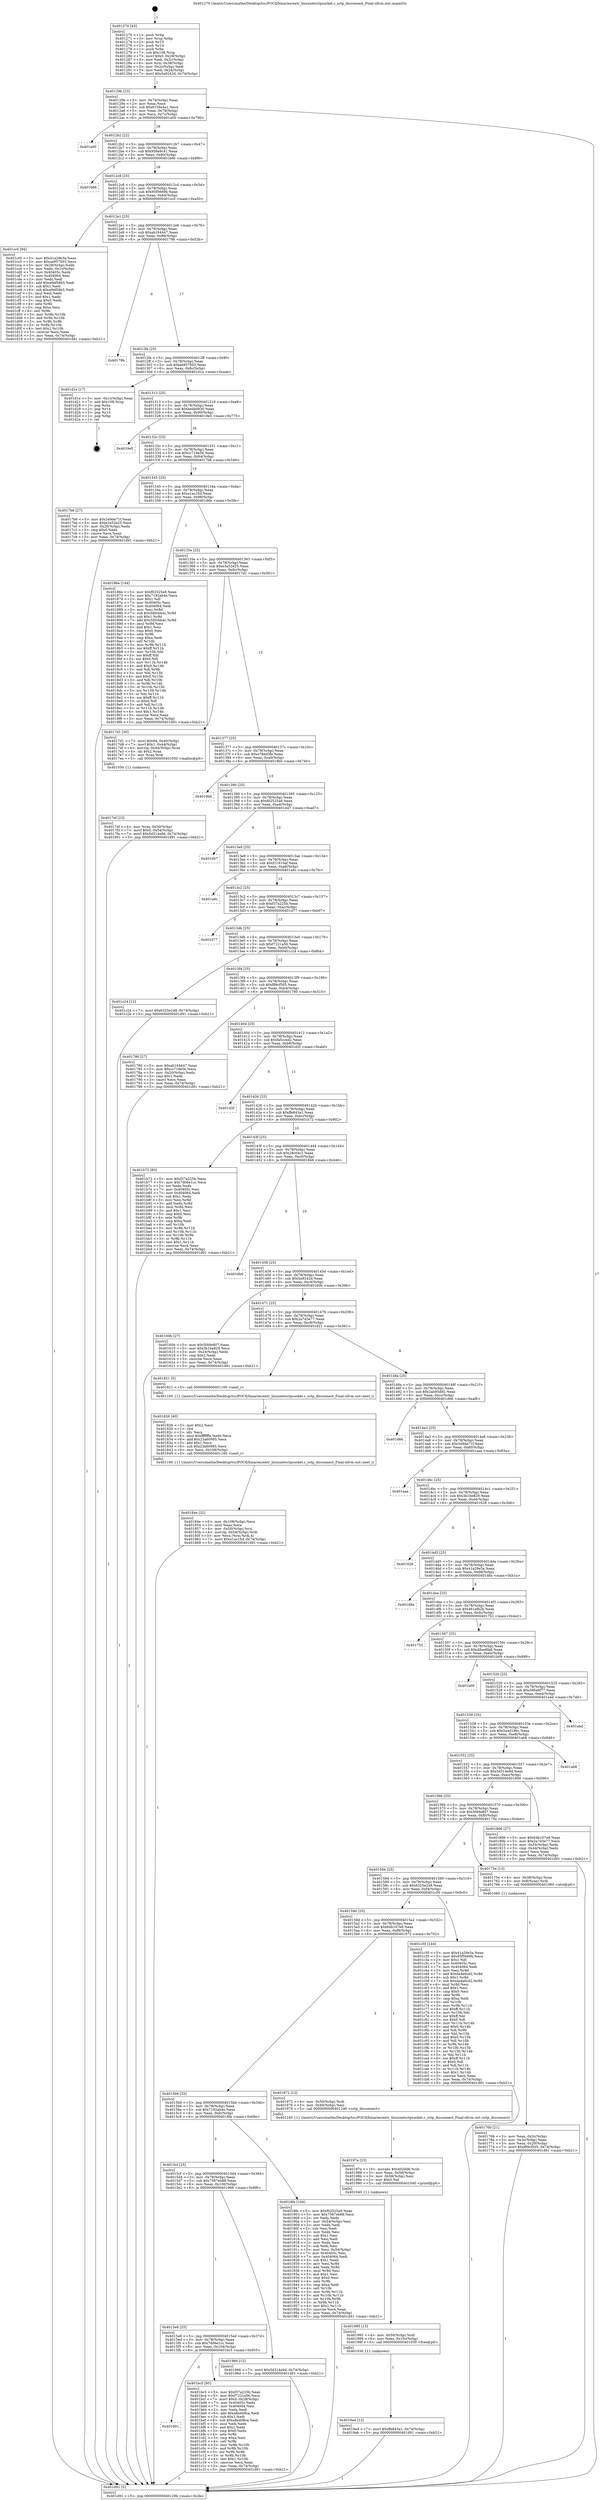 digraph "0x401270" {
  label = "0x401270 (/mnt/c/Users/mathe/Desktop/tcc/POCII/binaries/extr_linuxnetsctpsocket.c_sctp_disconnect_Final-ollvm.out::main(0))"
  labelloc = "t"
  node[shape=record]

  Entry [label="",width=0.3,height=0.3,shape=circle,fillcolor=black,style=filled]
  "0x40129b" [label="{
     0x40129b [23]\l
     | [instrs]\l
     &nbsp;&nbsp;0x40129b \<+3\>: mov -0x74(%rbp),%eax\l
     &nbsp;&nbsp;0x40129e \<+2\>: mov %eax,%ecx\l
     &nbsp;&nbsp;0x4012a0 \<+6\>: sub $0x9159a4a1,%ecx\l
     &nbsp;&nbsp;0x4012a6 \<+3\>: mov %eax,-0x78(%rbp)\l
     &nbsp;&nbsp;0x4012a9 \<+3\>: mov %ecx,-0x7c(%rbp)\l
     &nbsp;&nbsp;0x4012ac \<+6\>: je 0000000000401a00 \<main+0x790\>\l
  }"]
  "0x401a00" [label="{
     0x401a00\l
  }", style=dashed]
  "0x4012b2" [label="{
     0x4012b2 [22]\l
     | [instrs]\l
     &nbsp;&nbsp;0x4012b2 \<+5\>: jmp 00000000004012b7 \<main+0x47\>\l
     &nbsp;&nbsp;0x4012b7 \<+3\>: mov -0x78(%rbp),%eax\l
     &nbsp;&nbsp;0x4012ba \<+5\>: sub $0x958a9c41,%eax\l
     &nbsp;&nbsp;0x4012bf \<+3\>: mov %eax,-0x80(%rbp)\l
     &nbsp;&nbsp;0x4012c2 \<+6\>: je 0000000000401b66 \<main+0x8f6\>\l
  }"]
  Exit [label="",width=0.3,height=0.3,shape=circle,fillcolor=black,style=filled,peripheries=2]
  "0x401b66" [label="{
     0x401b66\l
  }", style=dashed]
  "0x4012c8" [label="{
     0x4012c8 [25]\l
     | [instrs]\l
     &nbsp;&nbsp;0x4012c8 \<+5\>: jmp 00000000004012cd \<main+0x5d\>\l
     &nbsp;&nbsp;0x4012cd \<+3\>: mov -0x78(%rbp),%eax\l
     &nbsp;&nbsp;0x4012d0 \<+5\>: sub $0x95f5669b,%eax\l
     &nbsp;&nbsp;0x4012d5 \<+6\>: mov %eax,-0x84(%rbp)\l
     &nbsp;&nbsp;0x4012db \<+6\>: je 0000000000401cc0 \<main+0xa50\>\l
  }"]
  "0x401601" [label="{
     0x401601\l
  }", style=dashed]
  "0x401cc0" [label="{
     0x401cc0 [94]\l
     | [instrs]\l
     &nbsp;&nbsp;0x401cc0 \<+5\>: mov $0x41a29e3a,%eax\l
     &nbsp;&nbsp;0x401cc5 \<+5\>: mov $0xae957503,%ecx\l
     &nbsp;&nbsp;0x401cca \<+3\>: mov -0x28(%rbp),%edx\l
     &nbsp;&nbsp;0x401ccd \<+3\>: mov %edx,-0x1c(%rbp)\l
     &nbsp;&nbsp;0x401cd0 \<+7\>: mov 0x40405c,%edx\l
     &nbsp;&nbsp;0x401cd7 \<+7\>: mov 0x404064,%esi\l
     &nbsp;&nbsp;0x401cde \<+2\>: mov %edx,%edi\l
     &nbsp;&nbsp;0x401ce0 \<+6\>: add $0xa9ef58b5,%edi\l
     &nbsp;&nbsp;0x401ce6 \<+3\>: sub $0x1,%edi\l
     &nbsp;&nbsp;0x401ce9 \<+6\>: sub $0xa9ef58b5,%edi\l
     &nbsp;&nbsp;0x401cef \<+3\>: imul %edi,%edx\l
     &nbsp;&nbsp;0x401cf2 \<+3\>: and $0x1,%edx\l
     &nbsp;&nbsp;0x401cf5 \<+3\>: cmp $0x0,%edx\l
     &nbsp;&nbsp;0x401cf8 \<+4\>: sete %r8b\l
     &nbsp;&nbsp;0x401cfc \<+3\>: cmp $0xa,%esi\l
     &nbsp;&nbsp;0x401cff \<+4\>: setl %r9b\l
     &nbsp;&nbsp;0x401d03 \<+3\>: mov %r8b,%r10b\l
     &nbsp;&nbsp;0x401d06 \<+3\>: and %r9b,%r10b\l
     &nbsp;&nbsp;0x401d09 \<+3\>: xor %r9b,%r8b\l
     &nbsp;&nbsp;0x401d0c \<+3\>: or %r8b,%r10b\l
     &nbsp;&nbsp;0x401d0f \<+4\>: test $0x1,%r10b\l
     &nbsp;&nbsp;0x401d13 \<+3\>: cmovne %ecx,%eax\l
     &nbsp;&nbsp;0x401d16 \<+3\>: mov %eax,-0x74(%rbp)\l
     &nbsp;&nbsp;0x401d19 \<+5\>: jmp 0000000000401d91 \<main+0xb21\>\l
  }"]
  "0x4012e1" [label="{
     0x4012e1 [25]\l
     | [instrs]\l
     &nbsp;&nbsp;0x4012e1 \<+5\>: jmp 00000000004012e6 \<main+0x76\>\l
     &nbsp;&nbsp;0x4012e6 \<+3\>: mov -0x78(%rbp),%eax\l
     &nbsp;&nbsp;0x4012e9 \<+5\>: sub $0xab164447,%eax\l
     &nbsp;&nbsp;0x4012ee \<+6\>: mov %eax,-0x88(%rbp)\l
     &nbsp;&nbsp;0x4012f4 \<+6\>: je 000000000040179b \<main+0x52b\>\l
  }"]
  "0x401bc5" [label="{
     0x401bc5 [95]\l
     | [instrs]\l
     &nbsp;&nbsp;0x401bc5 \<+5\>: mov $0xf37a225b,%eax\l
     &nbsp;&nbsp;0x401bca \<+5\>: mov $0xf7221a56,%ecx\l
     &nbsp;&nbsp;0x401bcf \<+7\>: movl $0x0,-0x28(%rbp)\l
     &nbsp;&nbsp;0x401bd6 \<+7\>: mov 0x40405c,%edx\l
     &nbsp;&nbsp;0x401bdd \<+7\>: mov 0x404064,%esi\l
     &nbsp;&nbsp;0x401be4 \<+2\>: mov %edx,%edi\l
     &nbsp;&nbsp;0x401be6 \<+6\>: add $0xa8a408ca,%edi\l
     &nbsp;&nbsp;0x401bec \<+3\>: sub $0x1,%edi\l
     &nbsp;&nbsp;0x401bef \<+6\>: sub $0xa8a408ca,%edi\l
     &nbsp;&nbsp;0x401bf5 \<+3\>: imul %edi,%edx\l
     &nbsp;&nbsp;0x401bf8 \<+3\>: and $0x1,%edx\l
     &nbsp;&nbsp;0x401bfb \<+3\>: cmp $0x0,%edx\l
     &nbsp;&nbsp;0x401bfe \<+4\>: sete %r8b\l
     &nbsp;&nbsp;0x401c02 \<+3\>: cmp $0xa,%esi\l
     &nbsp;&nbsp;0x401c05 \<+4\>: setl %r9b\l
     &nbsp;&nbsp;0x401c09 \<+3\>: mov %r8b,%r10b\l
     &nbsp;&nbsp;0x401c0c \<+3\>: and %r9b,%r10b\l
     &nbsp;&nbsp;0x401c0f \<+3\>: xor %r9b,%r8b\l
     &nbsp;&nbsp;0x401c12 \<+3\>: or %r8b,%r10b\l
     &nbsp;&nbsp;0x401c15 \<+4\>: test $0x1,%r10b\l
     &nbsp;&nbsp;0x401c19 \<+3\>: cmovne %ecx,%eax\l
     &nbsp;&nbsp;0x401c1c \<+3\>: mov %eax,-0x74(%rbp)\l
     &nbsp;&nbsp;0x401c1f \<+5\>: jmp 0000000000401d91 \<main+0xb21\>\l
  }"]
  "0x40179b" [label="{
     0x40179b\l
  }", style=dashed]
  "0x4012fa" [label="{
     0x4012fa [25]\l
     | [instrs]\l
     &nbsp;&nbsp;0x4012fa \<+5\>: jmp 00000000004012ff \<main+0x8f\>\l
     &nbsp;&nbsp;0x4012ff \<+3\>: mov -0x78(%rbp),%eax\l
     &nbsp;&nbsp;0x401302 \<+5\>: sub $0xae957503,%eax\l
     &nbsp;&nbsp;0x401307 \<+6\>: mov %eax,-0x8c(%rbp)\l
     &nbsp;&nbsp;0x40130d \<+6\>: je 0000000000401d1e \<main+0xaae\>\l
  }"]
  "0x4019a4" [label="{
     0x4019a4 [12]\l
     | [instrs]\l
     &nbsp;&nbsp;0x4019a4 \<+7\>: movl $0xffe843a1,-0x74(%rbp)\l
     &nbsp;&nbsp;0x4019ab \<+5\>: jmp 0000000000401d91 \<main+0xb21\>\l
  }"]
  "0x401d1e" [label="{
     0x401d1e [17]\l
     | [instrs]\l
     &nbsp;&nbsp;0x401d1e \<+3\>: mov -0x1c(%rbp),%eax\l
     &nbsp;&nbsp;0x401d21 \<+7\>: add $0x108,%rsp\l
     &nbsp;&nbsp;0x401d28 \<+1\>: pop %rbx\l
     &nbsp;&nbsp;0x401d29 \<+2\>: pop %r14\l
     &nbsp;&nbsp;0x401d2b \<+2\>: pop %r15\l
     &nbsp;&nbsp;0x401d2d \<+1\>: pop %rbp\l
     &nbsp;&nbsp;0x401d2e \<+1\>: ret\l
  }"]
  "0x401313" [label="{
     0x401313 [25]\l
     | [instrs]\l
     &nbsp;&nbsp;0x401313 \<+5\>: jmp 0000000000401318 \<main+0xa8\>\l
     &nbsp;&nbsp;0x401318 \<+3\>: mov -0x78(%rbp),%eax\l
     &nbsp;&nbsp;0x40131b \<+5\>: sub $0xbeda0830,%eax\l
     &nbsp;&nbsp;0x401320 \<+6\>: mov %eax,-0x90(%rbp)\l
     &nbsp;&nbsp;0x401326 \<+6\>: je 00000000004019e5 \<main+0x775\>\l
  }"]
  "0x401995" [label="{
     0x401995 [15]\l
     | [instrs]\l
     &nbsp;&nbsp;0x401995 \<+4\>: mov -0x50(%rbp),%rdi\l
     &nbsp;&nbsp;0x401999 \<+6\>: mov %eax,-0x10c(%rbp)\l
     &nbsp;&nbsp;0x40199f \<+5\>: call 0000000000401030 \<free@plt\>\l
     | [calls]\l
     &nbsp;&nbsp;0x401030 \{1\} (unknown)\l
  }"]
  "0x4019e5" [label="{
     0x4019e5\l
  }", style=dashed]
  "0x40132c" [label="{
     0x40132c [25]\l
     | [instrs]\l
     &nbsp;&nbsp;0x40132c \<+5\>: jmp 0000000000401331 \<main+0xc1\>\l
     &nbsp;&nbsp;0x401331 \<+3\>: mov -0x78(%rbp),%eax\l
     &nbsp;&nbsp;0x401334 \<+5\>: sub $0xcc718e56,%eax\l
     &nbsp;&nbsp;0x401339 \<+6\>: mov %eax,-0x94(%rbp)\l
     &nbsp;&nbsp;0x40133f \<+6\>: je 00000000004017b6 \<main+0x546\>\l
  }"]
  "0x40197e" [label="{
     0x40197e [23]\l
     | [instrs]\l
     &nbsp;&nbsp;0x40197e \<+10\>: movabs $0x4020d6,%rdi\l
     &nbsp;&nbsp;0x401988 \<+3\>: mov %eax,-0x58(%rbp)\l
     &nbsp;&nbsp;0x40198b \<+3\>: mov -0x58(%rbp),%esi\l
     &nbsp;&nbsp;0x40198e \<+2\>: mov $0x0,%al\l
     &nbsp;&nbsp;0x401990 \<+5\>: call 0000000000401040 \<printf@plt\>\l
     | [calls]\l
     &nbsp;&nbsp;0x401040 \{1\} (unknown)\l
  }"]
  "0x4017b6" [label="{
     0x4017b6 [27]\l
     | [instrs]\l
     &nbsp;&nbsp;0x4017b6 \<+5\>: mov $0x349de71f,%eax\l
     &nbsp;&nbsp;0x4017bb \<+5\>: mov $0xe3a52e25,%ecx\l
     &nbsp;&nbsp;0x4017c0 \<+3\>: mov -0x20(%rbp),%edx\l
     &nbsp;&nbsp;0x4017c3 \<+3\>: cmp $0x0,%edx\l
     &nbsp;&nbsp;0x4017c6 \<+3\>: cmove %ecx,%eax\l
     &nbsp;&nbsp;0x4017c9 \<+3\>: mov %eax,-0x74(%rbp)\l
     &nbsp;&nbsp;0x4017cc \<+5\>: jmp 0000000000401d91 \<main+0xb21\>\l
  }"]
  "0x401345" [label="{
     0x401345 [25]\l
     | [instrs]\l
     &nbsp;&nbsp;0x401345 \<+5\>: jmp 000000000040134a \<main+0xda\>\l
     &nbsp;&nbsp;0x40134a \<+3\>: mov -0x78(%rbp),%eax\l
     &nbsp;&nbsp;0x40134d \<+5\>: sub $0xe1ac1fcf,%eax\l
     &nbsp;&nbsp;0x401352 \<+6\>: mov %eax,-0x98(%rbp)\l
     &nbsp;&nbsp;0x401358 \<+6\>: je 000000000040186e \<main+0x5fe\>\l
  }"]
  "0x4015e8" [label="{
     0x4015e8 [25]\l
     | [instrs]\l
     &nbsp;&nbsp;0x4015e8 \<+5\>: jmp 00000000004015ed \<main+0x37d\>\l
     &nbsp;&nbsp;0x4015ed \<+3\>: mov -0x78(%rbp),%eax\l
     &nbsp;&nbsp;0x4015f0 \<+5\>: sub $0x7d06e1cc,%eax\l
     &nbsp;&nbsp;0x4015f5 \<+6\>: mov %eax,-0x104(%rbp)\l
     &nbsp;&nbsp;0x4015fb \<+6\>: je 0000000000401bc5 \<main+0x955\>\l
  }"]
  "0x40186e" [label="{
     0x40186e [144]\l
     | [instrs]\l
     &nbsp;&nbsp;0x40186e \<+5\>: mov $0xf02525a9,%eax\l
     &nbsp;&nbsp;0x401873 \<+5\>: mov $0x7192ab4e,%ecx\l
     &nbsp;&nbsp;0x401878 \<+2\>: mov $0x1,%dl\l
     &nbsp;&nbsp;0x40187a \<+7\>: mov 0x40405c,%esi\l
     &nbsp;&nbsp;0x401881 \<+7\>: mov 0x404064,%edi\l
     &nbsp;&nbsp;0x401888 \<+3\>: mov %esi,%r8d\l
     &nbsp;&nbsp;0x40188b \<+7\>: sub $0x3d0cbb4c,%r8d\l
     &nbsp;&nbsp;0x401892 \<+4\>: sub $0x1,%r8d\l
     &nbsp;&nbsp;0x401896 \<+7\>: add $0x3d0cbb4c,%r8d\l
     &nbsp;&nbsp;0x40189d \<+4\>: imul %r8d,%esi\l
     &nbsp;&nbsp;0x4018a1 \<+3\>: and $0x1,%esi\l
     &nbsp;&nbsp;0x4018a4 \<+3\>: cmp $0x0,%esi\l
     &nbsp;&nbsp;0x4018a7 \<+4\>: sete %r9b\l
     &nbsp;&nbsp;0x4018ab \<+3\>: cmp $0xa,%edi\l
     &nbsp;&nbsp;0x4018ae \<+4\>: setl %r10b\l
     &nbsp;&nbsp;0x4018b2 \<+3\>: mov %r9b,%r11b\l
     &nbsp;&nbsp;0x4018b5 \<+4\>: xor $0xff,%r11b\l
     &nbsp;&nbsp;0x4018b9 \<+3\>: mov %r10b,%bl\l
     &nbsp;&nbsp;0x4018bc \<+3\>: xor $0xff,%bl\l
     &nbsp;&nbsp;0x4018bf \<+3\>: xor $0x0,%dl\l
     &nbsp;&nbsp;0x4018c2 \<+3\>: mov %r11b,%r14b\l
     &nbsp;&nbsp;0x4018c5 \<+4\>: and $0x0,%r14b\l
     &nbsp;&nbsp;0x4018c9 \<+3\>: and %dl,%r9b\l
     &nbsp;&nbsp;0x4018cc \<+3\>: mov %bl,%r15b\l
     &nbsp;&nbsp;0x4018cf \<+4\>: and $0x0,%r15b\l
     &nbsp;&nbsp;0x4018d3 \<+3\>: and %dl,%r10b\l
     &nbsp;&nbsp;0x4018d6 \<+3\>: or %r9b,%r14b\l
     &nbsp;&nbsp;0x4018d9 \<+3\>: or %r10b,%r15b\l
     &nbsp;&nbsp;0x4018dc \<+3\>: xor %r15b,%r14b\l
     &nbsp;&nbsp;0x4018df \<+3\>: or %bl,%r11b\l
     &nbsp;&nbsp;0x4018e2 \<+4\>: xor $0xff,%r11b\l
     &nbsp;&nbsp;0x4018e6 \<+3\>: or $0x0,%dl\l
     &nbsp;&nbsp;0x4018e9 \<+3\>: and %dl,%r11b\l
     &nbsp;&nbsp;0x4018ec \<+3\>: or %r11b,%r14b\l
     &nbsp;&nbsp;0x4018ef \<+4\>: test $0x1,%r14b\l
     &nbsp;&nbsp;0x4018f3 \<+3\>: cmovne %ecx,%eax\l
     &nbsp;&nbsp;0x4018f6 \<+3\>: mov %eax,-0x74(%rbp)\l
     &nbsp;&nbsp;0x4018f9 \<+5\>: jmp 0000000000401d91 \<main+0xb21\>\l
  }"]
  "0x40135e" [label="{
     0x40135e [25]\l
     | [instrs]\l
     &nbsp;&nbsp;0x40135e \<+5\>: jmp 0000000000401363 \<main+0xf3\>\l
     &nbsp;&nbsp;0x401363 \<+3\>: mov -0x78(%rbp),%eax\l
     &nbsp;&nbsp;0x401366 \<+5\>: sub $0xe3a52e25,%eax\l
     &nbsp;&nbsp;0x40136b \<+6\>: mov %eax,-0x9c(%rbp)\l
     &nbsp;&nbsp;0x401371 \<+6\>: je 00000000004017d1 \<main+0x561\>\l
  }"]
  "0x401966" [label="{
     0x401966 [12]\l
     | [instrs]\l
     &nbsp;&nbsp;0x401966 \<+7\>: movl $0x5d314a9d,-0x74(%rbp)\l
     &nbsp;&nbsp;0x40196d \<+5\>: jmp 0000000000401d91 \<main+0xb21\>\l
  }"]
  "0x4017d1" [label="{
     0x4017d1 [30]\l
     | [instrs]\l
     &nbsp;&nbsp;0x4017d1 \<+7\>: movl $0x64,-0x40(%rbp)\l
     &nbsp;&nbsp;0x4017d8 \<+7\>: movl $0x1,-0x44(%rbp)\l
     &nbsp;&nbsp;0x4017df \<+4\>: movslq -0x44(%rbp),%rax\l
     &nbsp;&nbsp;0x4017e3 \<+4\>: shl $0x2,%rax\l
     &nbsp;&nbsp;0x4017e7 \<+3\>: mov %rax,%rdi\l
     &nbsp;&nbsp;0x4017ea \<+5\>: call 0000000000401050 \<malloc@plt\>\l
     | [calls]\l
     &nbsp;&nbsp;0x401050 \{1\} (unknown)\l
  }"]
  "0x401377" [label="{
     0x401377 [25]\l
     | [instrs]\l
     &nbsp;&nbsp;0x401377 \<+5\>: jmp 000000000040137c \<main+0x10c\>\l
     &nbsp;&nbsp;0x40137c \<+3\>: mov -0x78(%rbp),%eax\l
     &nbsp;&nbsp;0x40137f \<+5\>: sub $0xe78dd3fe,%eax\l
     &nbsp;&nbsp;0x401384 \<+6\>: mov %eax,-0xa0(%rbp)\l
     &nbsp;&nbsp;0x40138a \<+6\>: je 00000000004019b0 \<main+0x740\>\l
  }"]
  "0x4015cf" [label="{
     0x4015cf [25]\l
     | [instrs]\l
     &nbsp;&nbsp;0x4015cf \<+5\>: jmp 00000000004015d4 \<main+0x364\>\l
     &nbsp;&nbsp;0x4015d4 \<+3\>: mov -0x78(%rbp),%eax\l
     &nbsp;&nbsp;0x4015d7 \<+5\>: sub $0x7587eb88,%eax\l
     &nbsp;&nbsp;0x4015dc \<+6\>: mov %eax,-0x100(%rbp)\l
     &nbsp;&nbsp;0x4015e2 \<+6\>: je 0000000000401966 \<main+0x6f6\>\l
  }"]
  "0x4019b0" [label="{
     0x4019b0\l
  }", style=dashed]
  "0x401390" [label="{
     0x401390 [25]\l
     | [instrs]\l
     &nbsp;&nbsp;0x401390 \<+5\>: jmp 0000000000401395 \<main+0x125\>\l
     &nbsp;&nbsp;0x401395 \<+3\>: mov -0x78(%rbp),%eax\l
     &nbsp;&nbsp;0x401398 \<+5\>: sub $0xf02525a9,%eax\l
     &nbsp;&nbsp;0x40139d \<+6\>: mov %eax,-0xa4(%rbp)\l
     &nbsp;&nbsp;0x4013a3 \<+6\>: je 0000000000401d47 \<main+0xad7\>\l
  }"]
  "0x4018fe" [label="{
     0x4018fe [104]\l
     | [instrs]\l
     &nbsp;&nbsp;0x4018fe \<+5\>: mov $0xf02525a9,%eax\l
     &nbsp;&nbsp;0x401903 \<+5\>: mov $0x7587eb88,%ecx\l
     &nbsp;&nbsp;0x401908 \<+2\>: xor %edx,%edx\l
     &nbsp;&nbsp;0x40190a \<+3\>: mov -0x54(%rbp),%esi\l
     &nbsp;&nbsp;0x40190d \<+2\>: mov %edx,%edi\l
     &nbsp;&nbsp;0x40190f \<+2\>: sub %esi,%edi\l
     &nbsp;&nbsp;0x401911 \<+2\>: mov %edx,%esi\l
     &nbsp;&nbsp;0x401913 \<+3\>: sub $0x1,%esi\l
     &nbsp;&nbsp;0x401916 \<+2\>: add %esi,%edi\l
     &nbsp;&nbsp;0x401918 \<+2\>: mov %edx,%esi\l
     &nbsp;&nbsp;0x40191a \<+2\>: sub %edi,%esi\l
     &nbsp;&nbsp;0x40191c \<+3\>: mov %esi,-0x54(%rbp)\l
     &nbsp;&nbsp;0x40191f \<+7\>: mov 0x40405c,%esi\l
     &nbsp;&nbsp;0x401926 \<+7\>: mov 0x404064,%edi\l
     &nbsp;&nbsp;0x40192d \<+3\>: sub $0x1,%edx\l
     &nbsp;&nbsp;0x401930 \<+3\>: mov %esi,%r8d\l
     &nbsp;&nbsp;0x401933 \<+3\>: add %edx,%r8d\l
     &nbsp;&nbsp;0x401936 \<+4\>: imul %r8d,%esi\l
     &nbsp;&nbsp;0x40193a \<+3\>: and $0x1,%esi\l
     &nbsp;&nbsp;0x40193d \<+3\>: cmp $0x0,%esi\l
     &nbsp;&nbsp;0x401940 \<+4\>: sete %r9b\l
     &nbsp;&nbsp;0x401944 \<+3\>: cmp $0xa,%edi\l
     &nbsp;&nbsp;0x401947 \<+4\>: setl %r10b\l
     &nbsp;&nbsp;0x40194b \<+3\>: mov %r9b,%r11b\l
     &nbsp;&nbsp;0x40194e \<+3\>: and %r10b,%r11b\l
     &nbsp;&nbsp;0x401951 \<+3\>: xor %r10b,%r9b\l
     &nbsp;&nbsp;0x401954 \<+3\>: or %r9b,%r11b\l
     &nbsp;&nbsp;0x401957 \<+4\>: test $0x1,%r11b\l
     &nbsp;&nbsp;0x40195b \<+3\>: cmovne %ecx,%eax\l
     &nbsp;&nbsp;0x40195e \<+3\>: mov %eax,-0x74(%rbp)\l
     &nbsp;&nbsp;0x401961 \<+5\>: jmp 0000000000401d91 \<main+0xb21\>\l
  }"]
  "0x401d47" [label="{
     0x401d47\l
  }", style=dashed]
  "0x4013a9" [label="{
     0x4013a9 [25]\l
     | [instrs]\l
     &nbsp;&nbsp;0x4013a9 \<+5\>: jmp 00000000004013ae \<main+0x13e\>\l
     &nbsp;&nbsp;0x4013ae \<+3\>: mov -0x78(%rbp),%eax\l
     &nbsp;&nbsp;0x4013b1 \<+5\>: sub $0xf21910af,%eax\l
     &nbsp;&nbsp;0x4013b6 \<+6\>: mov %eax,-0xa8(%rbp)\l
     &nbsp;&nbsp;0x4013bc \<+6\>: je 0000000000401a6c \<main+0x7fc\>\l
  }"]
  "0x4015b6" [label="{
     0x4015b6 [25]\l
     | [instrs]\l
     &nbsp;&nbsp;0x4015b6 \<+5\>: jmp 00000000004015bb \<main+0x34b\>\l
     &nbsp;&nbsp;0x4015bb \<+3\>: mov -0x78(%rbp),%eax\l
     &nbsp;&nbsp;0x4015be \<+5\>: sub $0x7192ab4e,%eax\l
     &nbsp;&nbsp;0x4015c3 \<+6\>: mov %eax,-0xfc(%rbp)\l
     &nbsp;&nbsp;0x4015c9 \<+6\>: je 00000000004018fe \<main+0x68e\>\l
  }"]
  "0x401a6c" [label="{
     0x401a6c\l
  }", style=dashed]
  "0x4013c2" [label="{
     0x4013c2 [25]\l
     | [instrs]\l
     &nbsp;&nbsp;0x4013c2 \<+5\>: jmp 00000000004013c7 \<main+0x157\>\l
     &nbsp;&nbsp;0x4013c7 \<+3\>: mov -0x78(%rbp),%eax\l
     &nbsp;&nbsp;0x4013ca \<+5\>: sub $0xf37a225b,%eax\l
     &nbsp;&nbsp;0x4013cf \<+6\>: mov %eax,-0xac(%rbp)\l
     &nbsp;&nbsp;0x4013d5 \<+6\>: je 0000000000401d77 \<main+0xb07\>\l
  }"]
  "0x401972" [label="{
     0x401972 [12]\l
     | [instrs]\l
     &nbsp;&nbsp;0x401972 \<+4\>: mov -0x50(%rbp),%rdi\l
     &nbsp;&nbsp;0x401976 \<+3\>: mov -0x40(%rbp),%esi\l
     &nbsp;&nbsp;0x401979 \<+5\>: call 0000000000401240 \<sctp_disconnect\>\l
     | [calls]\l
     &nbsp;&nbsp;0x401240 \{1\} (/mnt/c/Users/mathe/Desktop/tcc/POCII/binaries/extr_linuxnetsctpsocket.c_sctp_disconnect_Final-ollvm.out::sctp_disconnect)\l
  }"]
  "0x401d77" [label="{
     0x401d77\l
  }", style=dashed]
  "0x4013db" [label="{
     0x4013db [25]\l
     | [instrs]\l
     &nbsp;&nbsp;0x4013db \<+5\>: jmp 00000000004013e0 \<main+0x170\>\l
     &nbsp;&nbsp;0x4013e0 \<+3\>: mov -0x78(%rbp),%eax\l
     &nbsp;&nbsp;0x4013e3 \<+5\>: sub $0xf7221a56,%eax\l
     &nbsp;&nbsp;0x4013e8 \<+6\>: mov %eax,-0xb0(%rbp)\l
     &nbsp;&nbsp;0x4013ee \<+6\>: je 0000000000401c24 \<main+0x9b4\>\l
  }"]
  "0x40159d" [label="{
     0x40159d [25]\l
     | [instrs]\l
     &nbsp;&nbsp;0x40159d \<+5\>: jmp 00000000004015a2 \<main+0x332\>\l
     &nbsp;&nbsp;0x4015a2 \<+3\>: mov -0x78(%rbp),%eax\l
     &nbsp;&nbsp;0x4015a5 \<+5\>: sub $0x64b107e8,%eax\l
     &nbsp;&nbsp;0x4015aa \<+6\>: mov %eax,-0xf8(%rbp)\l
     &nbsp;&nbsp;0x4015b0 \<+6\>: je 0000000000401972 \<main+0x702\>\l
  }"]
  "0x401c24" [label="{
     0x401c24 [12]\l
     | [instrs]\l
     &nbsp;&nbsp;0x401c24 \<+7\>: movl $0x6325e248,-0x74(%rbp)\l
     &nbsp;&nbsp;0x401c2b \<+5\>: jmp 0000000000401d91 \<main+0xb21\>\l
  }"]
  "0x4013f4" [label="{
     0x4013f4 [25]\l
     | [instrs]\l
     &nbsp;&nbsp;0x4013f4 \<+5\>: jmp 00000000004013f9 \<main+0x189\>\l
     &nbsp;&nbsp;0x4013f9 \<+3\>: mov -0x78(%rbp),%eax\l
     &nbsp;&nbsp;0x4013fc \<+5\>: sub $0xf89cf505,%eax\l
     &nbsp;&nbsp;0x401401 \<+6\>: mov %eax,-0xb4(%rbp)\l
     &nbsp;&nbsp;0x401407 \<+6\>: je 0000000000401780 \<main+0x510\>\l
  }"]
  "0x401c30" [label="{
     0x401c30 [144]\l
     | [instrs]\l
     &nbsp;&nbsp;0x401c30 \<+5\>: mov $0x41a29e3a,%eax\l
     &nbsp;&nbsp;0x401c35 \<+5\>: mov $0x95f5669b,%ecx\l
     &nbsp;&nbsp;0x401c3a \<+2\>: mov $0x1,%dl\l
     &nbsp;&nbsp;0x401c3c \<+7\>: mov 0x40405c,%esi\l
     &nbsp;&nbsp;0x401c43 \<+7\>: mov 0x404064,%edi\l
     &nbsp;&nbsp;0x401c4a \<+3\>: mov %esi,%r8d\l
     &nbsp;&nbsp;0x401c4d \<+7\>: add $0xda4a6cd2,%r8d\l
     &nbsp;&nbsp;0x401c54 \<+4\>: sub $0x1,%r8d\l
     &nbsp;&nbsp;0x401c58 \<+7\>: sub $0xda4a6cd2,%r8d\l
     &nbsp;&nbsp;0x401c5f \<+4\>: imul %r8d,%esi\l
     &nbsp;&nbsp;0x401c63 \<+3\>: and $0x1,%esi\l
     &nbsp;&nbsp;0x401c66 \<+3\>: cmp $0x0,%esi\l
     &nbsp;&nbsp;0x401c69 \<+4\>: sete %r9b\l
     &nbsp;&nbsp;0x401c6d \<+3\>: cmp $0xa,%edi\l
     &nbsp;&nbsp;0x401c70 \<+4\>: setl %r10b\l
     &nbsp;&nbsp;0x401c74 \<+3\>: mov %r9b,%r11b\l
     &nbsp;&nbsp;0x401c77 \<+4\>: xor $0xff,%r11b\l
     &nbsp;&nbsp;0x401c7b \<+3\>: mov %r10b,%bl\l
     &nbsp;&nbsp;0x401c7e \<+3\>: xor $0xff,%bl\l
     &nbsp;&nbsp;0x401c81 \<+3\>: xor $0x0,%dl\l
     &nbsp;&nbsp;0x401c84 \<+3\>: mov %r11b,%r14b\l
     &nbsp;&nbsp;0x401c87 \<+4\>: and $0x0,%r14b\l
     &nbsp;&nbsp;0x401c8b \<+3\>: and %dl,%r9b\l
     &nbsp;&nbsp;0x401c8e \<+3\>: mov %bl,%r15b\l
     &nbsp;&nbsp;0x401c91 \<+4\>: and $0x0,%r15b\l
     &nbsp;&nbsp;0x401c95 \<+3\>: and %dl,%r10b\l
     &nbsp;&nbsp;0x401c98 \<+3\>: or %r9b,%r14b\l
     &nbsp;&nbsp;0x401c9b \<+3\>: or %r10b,%r15b\l
     &nbsp;&nbsp;0x401c9e \<+3\>: xor %r15b,%r14b\l
     &nbsp;&nbsp;0x401ca1 \<+3\>: or %bl,%r11b\l
     &nbsp;&nbsp;0x401ca4 \<+4\>: xor $0xff,%r11b\l
     &nbsp;&nbsp;0x401ca8 \<+3\>: or $0x0,%dl\l
     &nbsp;&nbsp;0x401cab \<+3\>: and %dl,%r11b\l
     &nbsp;&nbsp;0x401cae \<+3\>: or %r11b,%r14b\l
     &nbsp;&nbsp;0x401cb1 \<+4\>: test $0x1,%r14b\l
     &nbsp;&nbsp;0x401cb5 \<+3\>: cmovne %ecx,%eax\l
     &nbsp;&nbsp;0x401cb8 \<+3\>: mov %eax,-0x74(%rbp)\l
     &nbsp;&nbsp;0x401cbb \<+5\>: jmp 0000000000401d91 \<main+0xb21\>\l
  }"]
  "0x401780" [label="{
     0x401780 [27]\l
     | [instrs]\l
     &nbsp;&nbsp;0x401780 \<+5\>: mov $0xab164447,%eax\l
     &nbsp;&nbsp;0x401785 \<+5\>: mov $0xcc718e56,%ecx\l
     &nbsp;&nbsp;0x40178a \<+3\>: mov -0x20(%rbp),%edx\l
     &nbsp;&nbsp;0x40178d \<+3\>: cmp $0x1,%edx\l
     &nbsp;&nbsp;0x401790 \<+3\>: cmovl %ecx,%eax\l
     &nbsp;&nbsp;0x401793 \<+3\>: mov %eax,-0x74(%rbp)\l
     &nbsp;&nbsp;0x401796 \<+5\>: jmp 0000000000401d91 \<main+0xb21\>\l
  }"]
  "0x40140d" [label="{
     0x40140d [25]\l
     | [instrs]\l
     &nbsp;&nbsp;0x40140d \<+5\>: jmp 0000000000401412 \<main+0x1a2\>\l
     &nbsp;&nbsp;0x401412 \<+3\>: mov -0x78(%rbp),%eax\l
     &nbsp;&nbsp;0x401415 \<+5\>: sub $0xfa5cced2,%eax\l
     &nbsp;&nbsp;0x40141a \<+6\>: mov %eax,-0xb8(%rbp)\l
     &nbsp;&nbsp;0x401420 \<+6\>: je 0000000000401d2f \<main+0xabf\>\l
  }"]
  "0x40184e" [label="{
     0x40184e [32]\l
     | [instrs]\l
     &nbsp;&nbsp;0x40184e \<+6\>: mov -0x108(%rbp),%ecx\l
     &nbsp;&nbsp;0x401854 \<+3\>: imul %eax,%ecx\l
     &nbsp;&nbsp;0x401857 \<+4\>: mov -0x50(%rbp),%rsi\l
     &nbsp;&nbsp;0x40185b \<+4\>: movslq -0x54(%rbp),%rdi\l
     &nbsp;&nbsp;0x40185f \<+3\>: mov %ecx,(%rsi,%rdi,4)\l
     &nbsp;&nbsp;0x401862 \<+7\>: movl $0xe1ac1fcf,-0x74(%rbp)\l
     &nbsp;&nbsp;0x401869 \<+5\>: jmp 0000000000401d91 \<main+0xb21\>\l
  }"]
  "0x401d2f" [label="{
     0x401d2f\l
  }", style=dashed]
  "0x401426" [label="{
     0x401426 [25]\l
     | [instrs]\l
     &nbsp;&nbsp;0x401426 \<+5\>: jmp 000000000040142b \<main+0x1bb\>\l
     &nbsp;&nbsp;0x40142b \<+3\>: mov -0x78(%rbp),%eax\l
     &nbsp;&nbsp;0x40142e \<+5\>: sub $0xffe843a1,%eax\l
     &nbsp;&nbsp;0x401433 \<+6\>: mov %eax,-0xbc(%rbp)\l
     &nbsp;&nbsp;0x401439 \<+6\>: je 0000000000401b72 \<main+0x902\>\l
  }"]
  "0x401826" [label="{
     0x401826 [40]\l
     | [instrs]\l
     &nbsp;&nbsp;0x401826 \<+5\>: mov $0x2,%ecx\l
     &nbsp;&nbsp;0x40182b \<+1\>: cltd\l
     &nbsp;&nbsp;0x40182c \<+2\>: idiv %ecx\l
     &nbsp;&nbsp;0x40182e \<+6\>: imul $0xfffffffe,%edx,%ecx\l
     &nbsp;&nbsp;0x401834 \<+6\>: add $0x23a60985,%ecx\l
     &nbsp;&nbsp;0x40183a \<+3\>: add $0x1,%ecx\l
     &nbsp;&nbsp;0x40183d \<+6\>: sub $0x23a60985,%ecx\l
     &nbsp;&nbsp;0x401843 \<+6\>: mov %ecx,-0x108(%rbp)\l
     &nbsp;&nbsp;0x401849 \<+5\>: call 0000000000401160 \<next_i\>\l
     | [calls]\l
     &nbsp;&nbsp;0x401160 \{1\} (/mnt/c/Users/mathe/Desktop/tcc/POCII/binaries/extr_linuxnetsctpsocket.c_sctp_disconnect_Final-ollvm.out::next_i)\l
  }"]
  "0x401b72" [label="{
     0x401b72 [83]\l
     | [instrs]\l
     &nbsp;&nbsp;0x401b72 \<+5\>: mov $0xf37a225b,%eax\l
     &nbsp;&nbsp;0x401b77 \<+5\>: mov $0x7d06e1cc,%ecx\l
     &nbsp;&nbsp;0x401b7c \<+2\>: xor %edx,%edx\l
     &nbsp;&nbsp;0x401b7e \<+7\>: mov 0x40405c,%esi\l
     &nbsp;&nbsp;0x401b85 \<+7\>: mov 0x404064,%edi\l
     &nbsp;&nbsp;0x401b8c \<+3\>: sub $0x1,%edx\l
     &nbsp;&nbsp;0x401b8f \<+3\>: mov %esi,%r8d\l
     &nbsp;&nbsp;0x401b92 \<+3\>: add %edx,%r8d\l
     &nbsp;&nbsp;0x401b95 \<+4\>: imul %r8d,%esi\l
     &nbsp;&nbsp;0x401b99 \<+3\>: and $0x1,%esi\l
     &nbsp;&nbsp;0x401b9c \<+3\>: cmp $0x0,%esi\l
     &nbsp;&nbsp;0x401b9f \<+4\>: sete %r9b\l
     &nbsp;&nbsp;0x401ba3 \<+3\>: cmp $0xa,%edi\l
     &nbsp;&nbsp;0x401ba6 \<+4\>: setl %r10b\l
     &nbsp;&nbsp;0x401baa \<+3\>: mov %r9b,%r11b\l
     &nbsp;&nbsp;0x401bad \<+3\>: and %r10b,%r11b\l
     &nbsp;&nbsp;0x401bb0 \<+3\>: xor %r10b,%r9b\l
     &nbsp;&nbsp;0x401bb3 \<+3\>: or %r9b,%r11b\l
     &nbsp;&nbsp;0x401bb6 \<+4\>: test $0x1,%r11b\l
     &nbsp;&nbsp;0x401bba \<+3\>: cmovne %ecx,%eax\l
     &nbsp;&nbsp;0x401bbd \<+3\>: mov %eax,-0x74(%rbp)\l
     &nbsp;&nbsp;0x401bc0 \<+5\>: jmp 0000000000401d91 \<main+0xb21\>\l
  }"]
  "0x40143f" [label="{
     0x40143f [25]\l
     | [instrs]\l
     &nbsp;&nbsp;0x40143f \<+5\>: jmp 0000000000401444 \<main+0x1d4\>\l
     &nbsp;&nbsp;0x401444 \<+3\>: mov -0x78(%rbp),%eax\l
     &nbsp;&nbsp;0x401447 \<+5\>: sub $0x28c04c1,%eax\l
     &nbsp;&nbsp;0x40144c \<+6\>: mov %eax,-0xc0(%rbp)\l
     &nbsp;&nbsp;0x401452 \<+6\>: je 00000000004016b6 \<main+0x446\>\l
  }"]
  "0x4017ef" [label="{
     0x4017ef [23]\l
     | [instrs]\l
     &nbsp;&nbsp;0x4017ef \<+4\>: mov %rax,-0x50(%rbp)\l
     &nbsp;&nbsp;0x4017f3 \<+7\>: movl $0x0,-0x54(%rbp)\l
     &nbsp;&nbsp;0x4017fa \<+7\>: movl $0x5d314a9d,-0x74(%rbp)\l
     &nbsp;&nbsp;0x401801 \<+5\>: jmp 0000000000401d91 \<main+0xb21\>\l
  }"]
  "0x4016b6" [label="{
     0x4016b6\l
  }", style=dashed]
  "0x401458" [label="{
     0x401458 [25]\l
     | [instrs]\l
     &nbsp;&nbsp;0x401458 \<+5\>: jmp 000000000040145d \<main+0x1ed\>\l
     &nbsp;&nbsp;0x40145d \<+3\>: mov -0x78(%rbp),%eax\l
     &nbsp;&nbsp;0x401460 \<+5\>: sub $0x5a9242d,%eax\l
     &nbsp;&nbsp;0x401465 \<+6\>: mov %eax,-0xc4(%rbp)\l
     &nbsp;&nbsp;0x40146b \<+6\>: je 000000000040160b \<main+0x39b\>\l
  }"]
  "0x40176b" [label="{
     0x40176b [21]\l
     | [instrs]\l
     &nbsp;&nbsp;0x40176b \<+3\>: mov %eax,-0x3c(%rbp)\l
     &nbsp;&nbsp;0x40176e \<+3\>: mov -0x3c(%rbp),%eax\l
     &nbsp;&nbsp;0x401771 \<+3\>: mov %eax,-0x20(%rbp)\l
     &nbsp;&nbsp;0x401774 \<+7\>: movl $0xf89cf505,-0x74(%rbp)\l
     &nbsp;&nbsp;0x40177b \<+5\>: jmp 0000000000401d91 \<main+0xb21\>\l
  }"]
  "0x40160b" [label="{
     0x40160b [27]\l
     | [instrs]\l
     &nbsp;&nbsp;0x40160b \<+5\>: mov $0x5f49e807,%eax\l
     &nbsp;&nbsp;0x401610 \<+5\>: mov $0x3b1be829,%ecx\l
     &nbsp;&nbsp;0x401615 \<+3\>: mov -0x24(%rbp),%edx\l
     &nbsp;&nbsp;0x401618 \<+3\>: cmp $0x2,%edx\l
     &nbsp;&nbsp;0x40161b \<+3\>: cmovne %ecx,%eax\l
     &nbsp;&nbsp;0x40161e \<+3\>: mov %eax,-0x74(%rbp)\l
     &nbsp;&nbsp;0x401621 \<+5\>: jmp 0000000000401d91 \<main+0xb21\>\l
  }"]
  "0x401471" [label="{
     0x401471 [25]\l
     | [instrs]\l
     &nbsp;&nbsp;0x401471 \<+5\>: jmp 0000000000401476 \<main+0x206\>\l
     &nbsp;&nbsp;0x401476 \<+3\>: mov -0x78(%rbp),%eax\l
     &nbsp;&nbsp;0x401479 \<+5\>: sub $0x2a7d3e77,%eax\l
     &nbsp;&nbsp;0x40147e \<+6\>: mov %eax,-0xc8(%rbp)\l
     &nbsp;&nbsp;0x401484 \<+6\>: je 0000000000401821 \<main+0x5b1\>\l
  }"]
  "0x401d91" [label="{
     0x401d91 [5]\l
     | [instrs]\l
     &nbsp;&nbsp;0x401d91 \<+5\>: jmp 000000000040129b \<main+0x2b\>\l
  }"]
  "0x401270" [label="{
     0x401270 [43]\l
     | [instrs]\l
     &nbsp;&nbsp;0x401270 \<+1\>: push %rbp\l
     &nbsp;&nbsp;0x401271 \<+3\>: mov %rsp,%rbp\l
     &nbsp;&nbsp;0x401274 \<+2\>: push %r15\l
     &nbsp;&nbsp;0x401276 \<+2\>: push %r14\l
     &nbsp;&nbsp;0x401278 \<+1\>: push %rbx\l
     &nbsp;&nbsp;0x401279 \<+7\>: sub $0x108,%rsp\l
     &nbsp;&nbsp;0x401280 \<+7\>: movl $0x0,-0x28(%rbp)\l
     &nbsp;&nbsp;0x401287 \<+3\>: mov %edi,-0x2c(%rbp)\l
     &nbsp;&nbsp;0x40128a \<+4\>: mov %rsi,-0x38(%rbp)\l
     &nbsp;&nbsp;0x40128e \<+3\>: mov -0x2c(%rbp),%edi\l
     &nbsp;&nbsp;0x401291 \<+3\>: mov %edi,-0x24(%rbp)\l
     &nbsp;&nbsp;0x401294 \<+7\>: movl $0x5a9242d,-0x74(%rbp)\l
  }"]
  "0x401584" [label="{
     0x401584 [25]\l
     | [instrs]\l
     &nbsp;&nbsp;0x401584 \<+5\>: jmp 0000000000401589 \<main+0x319\>\l
     &nbsp;&nbsp;0x401589 \<+3\>: mov -0x78(%rbp),%eax\l
     &nbsp;&nbsp;0x40158c \<+5\>: sub $0x6325e248,%eax\l
     &nbsp;&nbsp;0x401591 \<+6\>: mov %eax,-0xf4(%rbp)\l
     &nbsp;&nbsp;0x401597 \<+6\>: je 0000000000401c30 \<main+0x9c0\>\l
  }"]
  "0x401821" [label="{
     0x401821 [5]\l
     | [instrs]\l
     &nbsp;&nbsp;0x401821 \<+5\>: call 0000000000401160 \<next_i\>\l
     | [calls]\l
     &nbsp;&nbsp;0x401160 \{1\} (/mnt/c/Users/mathe/Desktop/tcc/POCII/binaries/extr_linuxnetsctpsocket.c_sctp_disconnect_Final-ollvm.out::next_i)\l
  }"]
  "0x40148a" [label="{
     0x40148a [25]\l
     | [instrs]\l
     &nbsp;&nbsp;0x40148a \<+5\>: jmp 000000000040148f \<main+0x21f\>\l
     &nbsp;&nbsp;0x40148f \<+3\>: mov -0x78(%rbp),%eax\l
     &nbsp;&nbsp;0x401492 \<+5\>: sub $0x2ab95d92,%eax\l
     &nbsp;&nbsp;0x401497 \<+6\>: mov %eax,-0xcc(%rbp)\l
     &nbsp;&nbsp;0x40149d \<+6\>: je 0000000000401d66 \<main+0xaf6\>\l
  }"]
  "0x40175e" [label="{
     0x40175e [13]\l
     | [instrs]\l
     &nbsp;&nbsp;0x40175e \<+4\>: mov -0x38(%rbp),%rax\l
     &nbsp;&nbsp;0x401762 \<+4\>: mov 0x8(%rax),%rdi\l
     &nbsp;&nbsp;0x401766 \<+5\>: call 0000000000401060 \<atoi@plt\>\l
     | [calls]\l
     &nbsp;&nbsp;0x401060 \{1\} (unknown)\l
  }"]
  "0x401d66" [label="{
     0x401d66\l
  }", style=dashed]
  "0x4014a3" [label="{
     0x4014a3 [25]\l
     | [instrs]\l
     &nbsp;&nbsp;0x4014a3 \<+5\>: jmp 00000000004014a8 \<main+0x238\>\l
     &nbsp;&nbsp;0x4014a8 \<+3\>: mov -0x78(%rbp),%eax\l
     &nbsp;&nbsp;0x4014ab \<+5\>: sub $0x349de71f,%eax\l
     &nbsp;&nbsp;0x4014b0 \<+6\>: mov %eax,-0xd0(%rbp)\l
     &nbsp;&nbsp;0x4014b6 \<+6\>: je 0000000000401aaa \<main+0x83a\>\l
  }"]
  "0x40156b" [label="{
     0x40156b [25]\l
     | [instrs]\l
     &nbsp;&nbsp;0x40156b \<+5\>: jmp 0000000000401570 \<main+0x300\>\l
     &nbsp;&nbsp;0x401570 \<+3\>: mov -0x78(%rbp),%eax\l
     &nbsp;&nbsp;0x401573 \<+5\>: sub $0x5f49e807,%eax\l
     &nbsp;&nbsp;0x401578 \<+6\>: mov %eax,-0xf0(%rbp)\l
     &nbsp;&nbsp;0x40157e \<+6\>: je 000000000040175e \<main+0x4ee\>\l
  }"]
  "0x401aaa" [label="{
     0x401aaa\l
  }", style=dashed]
  "0x4014bc" [label="{
     0x4014bc [25]\l
     | [instrs]\l
     &nbsp;&nbsp;0x4014bc \<+5\>: jmp 00000000004014c1 \<main+0x251\>\l
     &nbsp;&nbsp;0x4014c1 \<+3\>: mov -0x78(%rbp),%eax\l
     &nbsp;&nbsp;0x4014c4 \<+5\>: sub $0x3b1be829,%eax\l
     &nbsp;&nbsp;0x4014c9 \<+6\>: mov %eax,-0xd4(%rbp)\l
     &nbsp;&nbsp;0x4014cf \<+6\>: je 0000000000401626 \<main+0x3b6\>\l
  }"]
  "0x401806" [label="{
     0x401806 [27]\l
     | [instrs]\l
     &nbsp;&nbsp;0x401806 \<+5\>: mov $0x64b107e8,%eax\l
     &nbsp;&nbsp;0x40180b \<+5\>: mov $0x2a7d3e77,%ecx\l
     &nbsp;&nbsp;0x401810 \<+3\>: mov -0x54(%rbp),%edx\l
     &nbsp;&nbsp;0x401813 \<+3\>: cmp -0x44(%rbp),%edx\l
     &nbsp;&nbsp;0x401816 \<+3\>: cmovl %ecx,%eax\l
     &nbsp;&nbsp;0x401819 \<+3\>: mov %eax,-0x74(%rbp)\l
     &nbsp;&nbsp;0x40181c \<+5\>: jmp 0000000000401d91 \<main+0xb21\>\l
  }"]
  "0x401626" [label="{
     0x401626\l
  }", style=dashed]
  "0x4014d5" [label="{
     0x4014d5 [25]\l
     | [instrs]\l
     &nbsp;&nbsp;0x4014d5 \<+5\>: jmp 00000000004014da \<main+0x26a\>\l
     &nbsp;&nbsp;0x4014da \<+3\>: mov -0x78(%rbp),%eax\l
     &nbsp;&nbsp;0x4014dd \<+5\>: sub $0x41a29e3a,%eax\l
     &nbsp;&nbsp;0x4014e2 \<+6\>: mov %eax,-0xd8(%rbp)\l
     &nbsp;&nbsp;0x4014e8 \<+6\>: je 0000000000401d8a \<main+0xb1a\>\l
  }"]
  "0x401552" [label="{
     0x401552 [25]\l
     | [instrs]\l
     &nbsp;&nbsp;0x401552 \<+5\>: jmp 0000000000401557 \<main+0x2e7\>\l
     &nbsp;&nbsp;0x401557 \<+3\>: mov -0x78(%rbp),%eax\l
     &nbsp;&nbsp;0x40155a \<+5\>: sub $0x5d314a9d,%eax\l
     &nbsp;&nbsp;0x40155f \<+6\>: mov %eax,-0xec(%rbp)\l
     &nbsp;&nbsp;0x401565 \<+6\>: je 0000000000401806 \<main+0x596\>\l
  }"]
  "0x401d8a" [label="{
     0x401d8a\l
  }", style=dashed]
  "0x4014ee" [label="{
     0x4014ee [25]\l
     | [instrs]\l
     &nbsp;&nbsp;0x4014ee \<+5\>: jmp 00000000004014f3 \<main+0x283\>\l
     &nbsp;&nbsp;0x4014f3 \<+3\>: mov -0x78(%rbp),%eax\l
     &nbsp;&nbsp;0x4014f6 \<+5\>: sub $0x461efb2b,%eax\l
     &nbsp;&nbsp;0x4014fb \<+6\>: mov %eax,-0xdc(%rbp)\l
     &nbsp;&nbsp;0x401501 \<+6\>: je 0000000000401752 \<main+0x4e2\>\l
  }"]
  "0x401ab6" [label="{
     0x401ab6\l
  }", style=dashed]
  "0x401752" [label="{
     0x401752\l
  }", style=dashed]
  "0x401507" [label="{
     0x401507 [25]\l
     | [instrs]\l
     &nbsp;&nbsp;0x401507 \<+5\>: jmp 000000000040150c \<main+0x29c\>\l
     &nbsp;&nbsp;0x40150c \<+3\>: mov -0x78(%rbp),%eax\l
     &nbsp;&nbsp;0x40150f \<+5\>: sub $0x48ae8fa6,%eax\l
     &nbsp;&nbsp;0x401514 \<+6\>: mov %eax,-0xe0(%rbp)\l
     &nbsp;&nbsp;0x40151a \<+6\>: je 0000000000401b09 \<main+0x899\>\l
  }"]
  "0x401539" [label="{
     0x401539 [25]\l
     | [instrs]\l
     &nbsp;&nbsp;0x401539 \<+5\>: jmp 000000000040153e \<main+0x2ce\>\l
     &nbsp;&nbsp;0x40153e \<+3\>: mov -0x78(%rbp),%eax\l
     &nbsp;&nbsp;0x401541 \<+5\>: sub $0x5a4d196c,%eax\l
     &nbsp;&nbsp;0x401546 \<+6\>: mov %eax,-0xe8(%rbp)\l
     &nbsp;&nbsp;0x40154c \<+6\>: je 0000000000401ab6 \<main+0x846\>\l
  }"]
  "0x401b09" [label="{
     0x401b09\l
  }", style=dashed]
  "0x401520" [label="{
     0x401520 [25]\l
     | [instrs]\l
     &nbsp;&nbsp;0x401520 \<+5\>: jmp 0000000000401525 \<main+0x2b5\>\l
     &nbsp;&nbsp;0x401525 \<+3\>: mov -0x78(%rbp),%eax\l
     &nbsp;&nbsp;0x401528 \<+5\>: sub $0x586a9f77,%eax\l
     &nbsp;&nbsp;0x40152d \<+6\>: mov %eax,-0xe4(%rbp)\l
     &nbsp;&nbsp;0x401533 \<+6\>: je 0000000000401a4d \<main+0x7dd\>\l
  }"]
  "0x401a4d" [label="{
     0x401a4d\l
  }", style=dashed]
  Entry -> "0x401270" [label=" 1"]
  "0x40129b" -> "0x401a00" [label=" 0"]
  "0x40129b" -> "0x4012b2" [label=" 18"]
  "0x401d1e" -> Exit [label=" 1"]
  "0x4012b2" -> "0x401b66" [label=" 0"]
  "0x4012b2" -> "0x4012c8" [label=" 18"]
  "0x401cc0" -> "0x401d91" [label=" 1"]
  "0x4012c8" -> "0x401cc0" [label=" 1"]
  "0x4012c8" -> "0x4012e1" [label=" 17"]
  "0x401c30" -> "0x401d91" [label=" 1"]
  "0x4012e1" -> "0x40179b" [label=" 0"]
  "0x4012e1" -> "0x4012fa" [label=" 17"]
  "0x401c24" -> "0x401d91" [label=" 1"]
  "0x4012fa" -> "0x401d1e" [label=" 1"]
  "0x4012fa" -> "0x401313" [label=" 16"]
  "0x4015e8" -> "0x401601" [label=" 0"]
  "0x401313" -> "0x4019e5" [label=" 0"]
  "0x401313" -> "0x40132c" [label=" 16"]
  "0x4015e8" -> "0x401bc5" [label=" 1"]
  "0x40132c" -> "0x4017b6" [label=" 1"]
  "0x40132c" -> "0x401345" [label=" 15"]
  "0x401bc5" -> "0x401d91" [label=" 1"]
  "0x401345" -> "0x40186e" [label=" 1"]
  "0x401345" -> "0x40135e" [label=" 14"]
  "0x401b72" -> "0x401d91" [label=" 1"]
  "0x40135e" -> "0x4017d1" [label=" 1"]
  "0x40135e" -> "0x401377" [label=" 13"]
  "0x4019a4" -> "0x401d91" [label=" 1"]
  "0x401377" -> "0x4019b0" [label=" 0"]
  "0x401377" -> "0x401390" [label=" 13"]
  "0x40197e" -> "0x401995" [label=" 1"]
  "0x401390" -> "0x401d47" [label=" 0"]
  "0x401390" -> "0x4013a9" [label=" 13"]
  "0x401972" -> "0x40197e" [label=" 1"]
  "0x4013a9" -> "0x401a6c" [label=" 0"]
  "0x4013a9" -> "0x4013c2" [label=" 13"]
  "0x4015cf" -> "0x4015e8" [label=" 1"]
  "0x4013c2" -> "0x401d77" [label=" 0"]
  "0x4013c2" -> "0x4013db" [label=" 13"]
  "0x4015cf" -> "0x401966" [label=" 1"]
  "0x4013db" -> "0x401c24" [label=" 1"]
  "0x4013db" -> "0x4013f4" [label=" 12"]
  "0x4018fe" -> "0x401d91" [label=" 1"]
  "0x4013f4" -> "0x401780" [label=" 1"]
  "0x4013f4" -> "0x40140d" [label=" 11"]
  "0x4015b6" -> "0x4015cf" [label=" 2"]
  "0x40140d" -> "0x401d2f" [label=" 0"]
  "0x40140d" -> "0x401426" [label=" 11"]
  "0x401966" -> "0x401d91" [label=" 1"]
  "0x401426" -> "0x401b72" [label=" 1"]
  "0x401426" -> "0x40143f" [label=" 10"]
  "0x40159d" -> "0x4015b6" [label=" 3"]
  "0x40143f" -> "0x4016b6" [label=" 0"]
  "0x40143f" -> "0x401458" [label=" 10"]
  "0x40159d" -> "0x401972" [label=" 1"]
  "0x401458" -> "0x40160b" [label=" 1"]
  "0x401458" -> "0x401471" [label=" 9"]
  "0x40160b" -> "0x401d91" [label=" 1"]
  "0x401270" -> "0x40129b" [label=" 1"]
  "0x401d91" -> "0x40129b" [label=" 17"]
  "0x401995" -> "0x4019a4" [label=" 1"]
  "0x401471" -> "0x401821" [label=" 1"]
  "0x401471" -> "0x40148a" [label=" 8"]
  "0x401584" -> "0x40159d" [label=" 4"]
  "0x40148a" -> "0x401d66" [label=" 0"]
  "0x40148a" -> "0x4014a3" [label=" 8"]
  "0x401584" -> "0x401c30" [label=" 1"]
  "0x4014a3" -> "0x401aaa" [label=" 0"]
  "0x4014a3" -> "0x4014bc" [label=" 8"]
  "0x40186e" -> "0x401d91" [label=" 1"]
  "0x4014bc" -> "0x401626" [label=" 0"]
  "0x4014bc" -> "0x4014d5" [label=" 8"]
  "0x40184e" -> "0x401d91" [label=" 1"]
  "0x4014d5" -> "0x401d8a" [label=" 0"]
  "0x4014d5" -> "0x4014ee" [label=" 8"]
  "0x401821" -> "0x401826" [label=" 1"]
  "0x4014ee" -> "0x401752" [label=" 0"]
  "0x4014ee" -> "0x401507" [label=" 8"]
  "0x401806" -> "0x401d91" [label=" 2"]
  "0x401507" -> "0x401b09" [label=" 0"]
  "0x401507" -> "0x401520" [label=" 8"]
  "0x4017d1" -> "0x4017ef" [label=" 1"]
  "0x401520" -> "0x401a4d" [label=" 0"]
  "0x401520" -> "0x401539" [label=" 8"]
  "0x4017ef" -> "0x401d91" [label=" 1"]
  "0x401539" -> "0x401ab6" [label=" 0"]
  "0x401539" -> "0x401552" [label=" 8"]
  "0x401826" -> "0x40184e" [label=" 1"]
  "0x401552" -> "0x401806" [label=" 2"]
  "0x401552" -> "0x40156b" [label=" 6"]
  "0x4015b6" -> "0x4018fe" [label=" 1"]
  "0x40156b" -> "0x40175e" [label=" 1"]
  "0x40156b" -> "0x401584" [label=" 5"]
  "0x40175e" -> "0x40176b" [label=" 1"]
  "0x40176b" -> "0x401d91" [label=" 1"]
  "0x401780" -> "0x401d91" [label=" 1"]
  "0x4017b6" -> "0x401d91" [label=" 1"]
}
